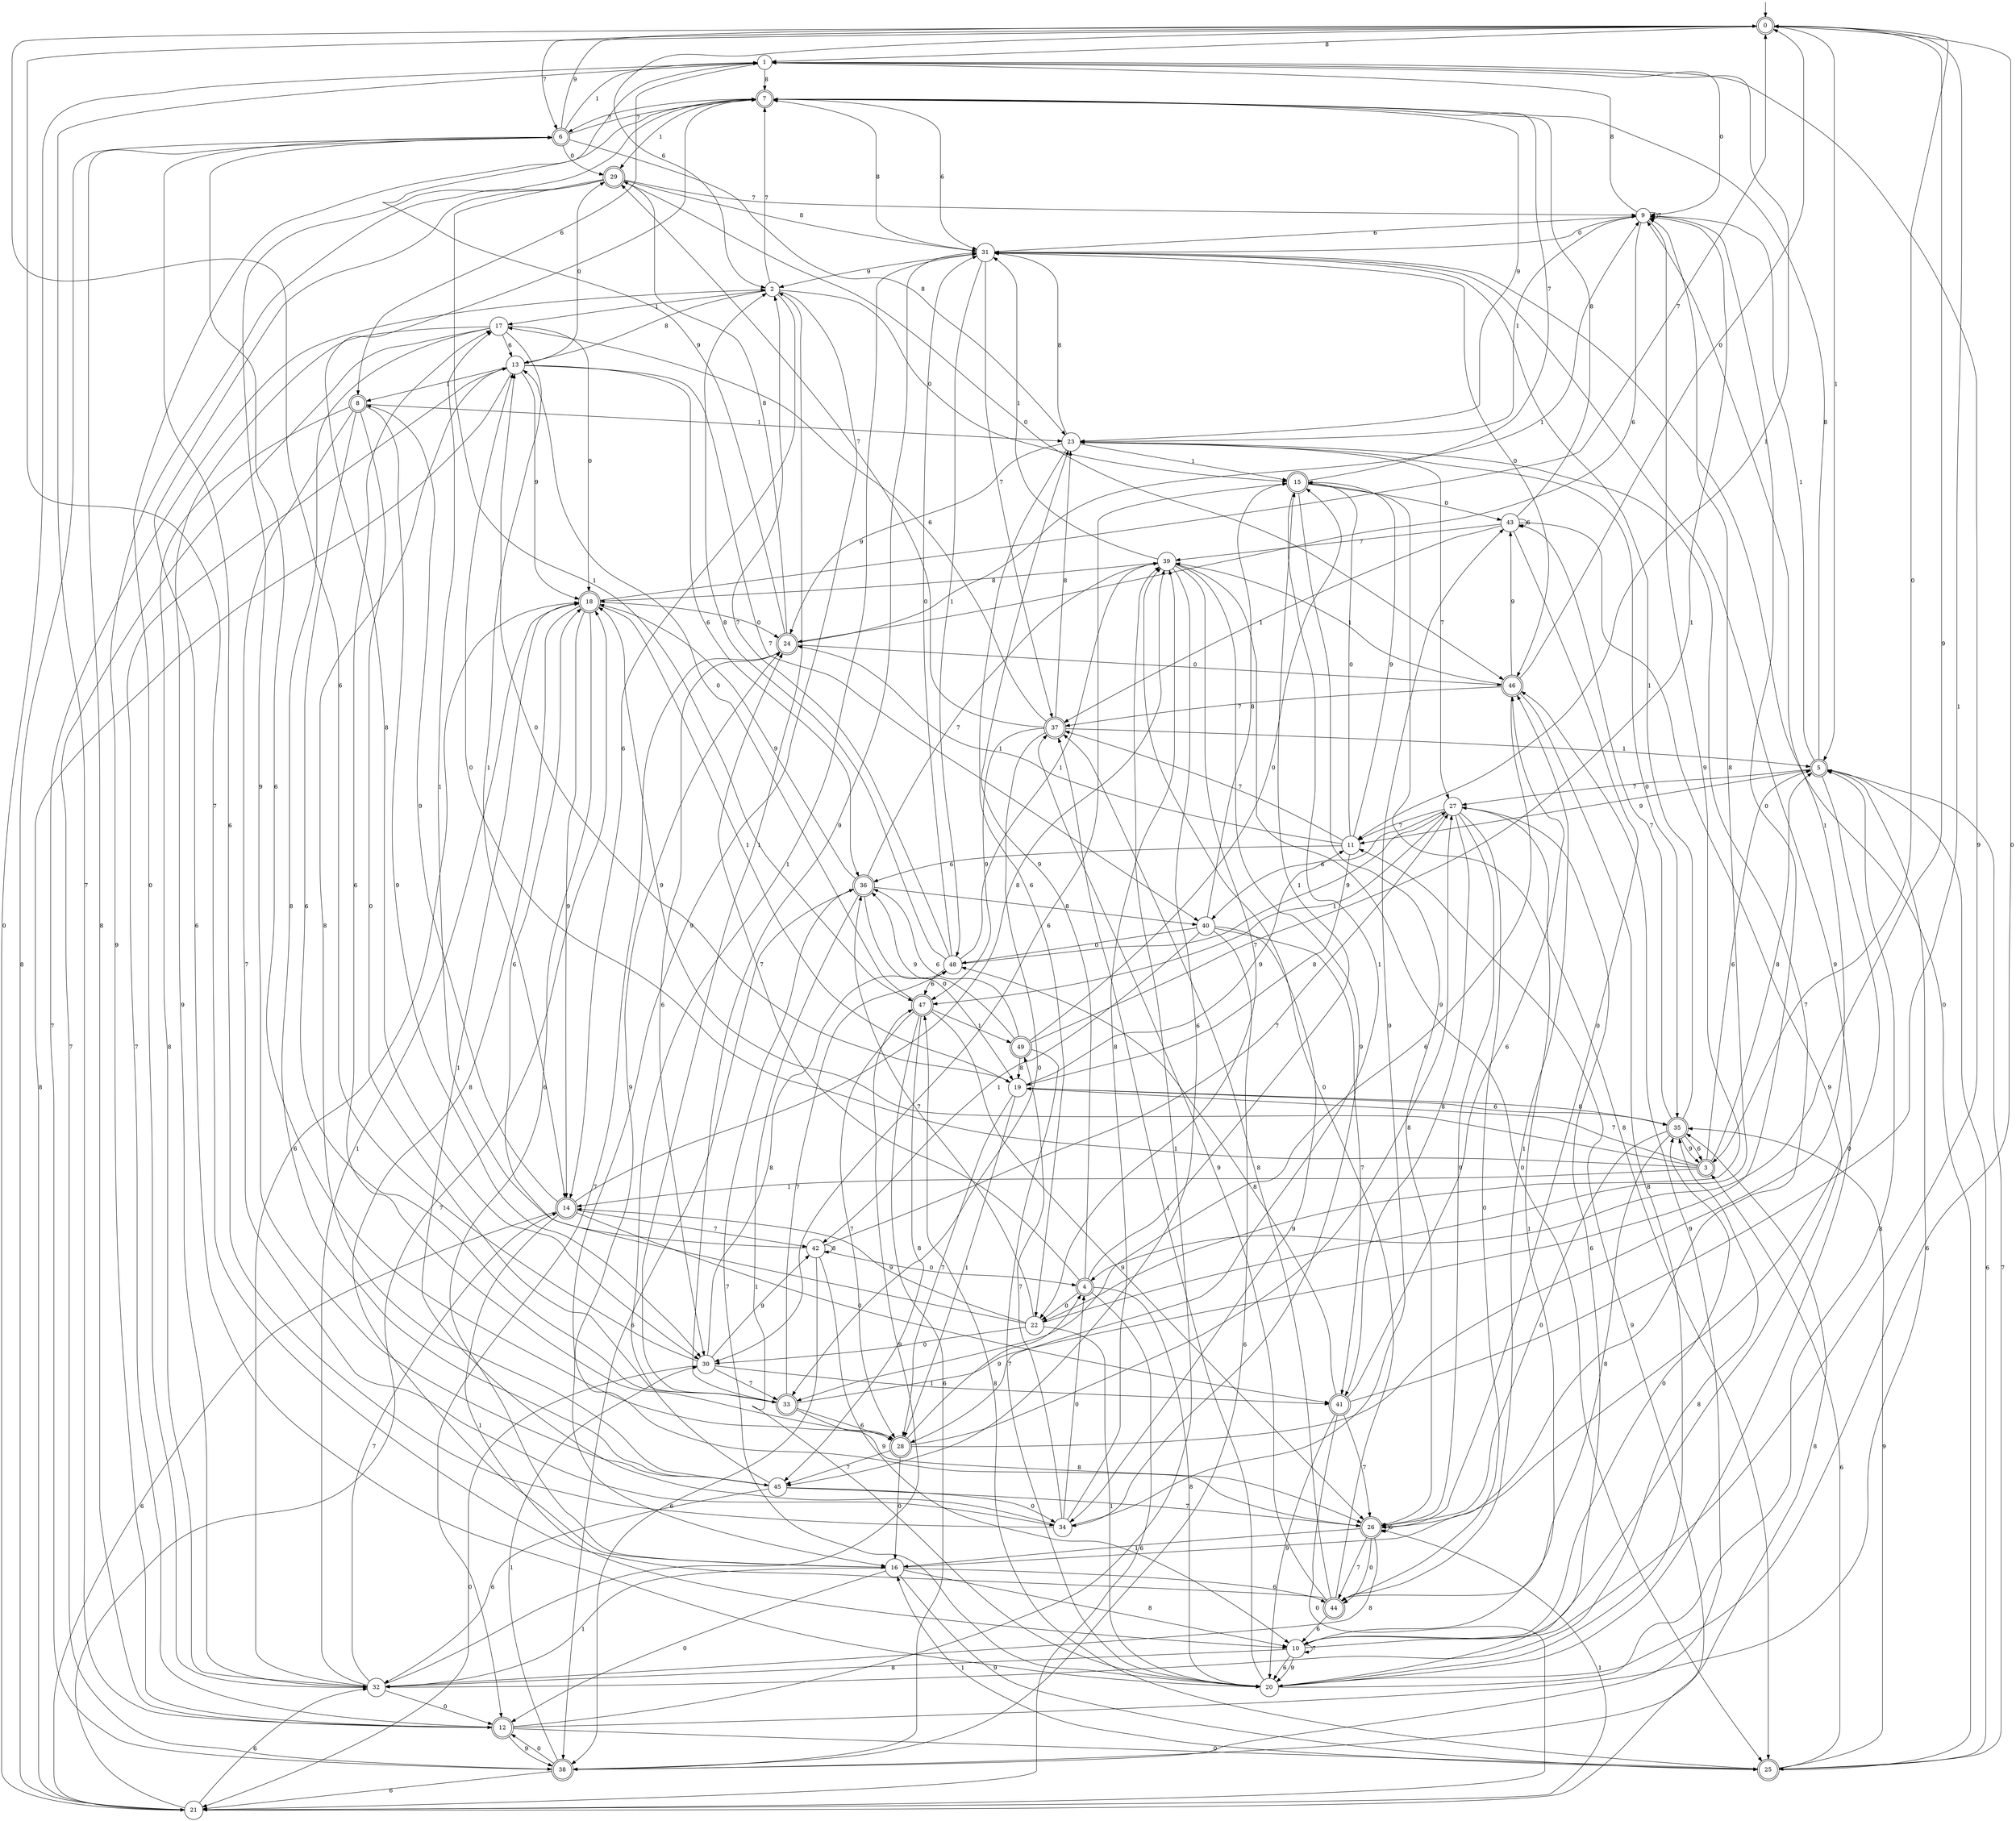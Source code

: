 digraph g {

	s0 [shape="doublecircle" label="0"];
	s1 [shape="circle" label="1"];
	s2 [shape="circle" label="2"];
	s3 [shape="doublecircle" label="3"];
	s4 [shape="doublecircle" label="4"];
	s5 [shape="doublecircle" label="5"];
	s6 [shape="doublecircle" label="6"];
	s7 [shape="doublecircle" label="7"];
	s8 [shape="doublecircle" label="8"];
	s9 [shape="circle" label="9"];
	s10 [shape="circle" label="10"];
	s11 [shape="circle" label="11"];
	s12 [shape="doublecircle" label="12"];
	s13 [shape="circle" label="13"];
	s14 [shape="doublecircle" label="14"];
	s15 [shape="doublecircle" label="15"];
	s16 [shape="circle" label="16"];
	s17 [shape="circle" label="17"];
	s18 [shape="doublecircle" label="18"];
	s19 [shape="circle" label="19"];
	s20 [shape="circle" label="20"];
	s21 [shape="circle" label="21"];
	s22 [shape="circle" label="22"];
	s23 [shape="circle" label="23"];
	s24 [shape="doublecircle" label="24"];
	s25 [shape="doublecircle" label="25"];
	s26 [shape="doublecircle" label="26"];
	s27 [shape="circle" label="27"];
	s28 [shape="doublecircle" label="28"];
	s29 [shape="doublecircle" label="29"];
	s30 [shape="circle" label="30"];
	s31 [shape="circle" label="31"];
	s32 [shape="circle" label="32"];
	s33 [shape="doublecircle" label="33"];
	s34 [shape="circle" label="34"];
	s35 [shape="doublecircle" label="35"];
	s36 [shape="doublecircle" label="36"];
	s37 [shape="doublecircle" label="37"];
	s38 [shape="doublecircle" label="38"];
	s39 [shape="circle" label="39"];
	s40 [shape="circle" label="40"];
	s41 [shape="doublecircle" label="41"];
	s42 [shape="circle" label="42"];
	s43 [shape="circle" label="43"];
	s44 [shape="doublecircle" label="44"];
	s45 [shape="circle" label="45"];
	s46 [shape="doublecircle" label="46"];
	s47 [shape="doublecircle" label="47"];
	s48 [shape="circle" label="48"];
	s49 [shape="doublecircle" label="49"];
	s0 -> s1 [label="8"];
	s0 -> s2 [label="6"];
	s0 -> s3 [label="0"];
	s0 -> s4 [label="9"];
	s0 -> s5 [label="1"];
	s0 -> s6 [label="7"];
	s1 -> s7 [label="8"];
	s1 -> s8 [label="6"];
	s1 -> s9 [label="0"];
	s1 -> s10 [label="9"];
	s1 -> s11 [label="1"];
	s1 -> s12 [label="7"];
	s2 -> s13 [label="8"];
	s2 -> s14 [label="6"];
	s2 -> s15 [label="0"];
	s2 -> s16 [label="9"];
	s2 -> s17 [label="1"];
	s2 -> s7 [label="7"];
	s3 -> s5 [label="8"];
	s3 -> s5 [label="6"];
	s3 -> s13 [label="0"];
	s3 -> s18 [label="9"];
	s3 -> s14 [label="1"];
	s3 -> s19 [label="7"];
	s4 -> s20 [label="8"];
	s4 -> s21 [label="6"];
	s4 -> s22 [label="0"];
	s4 -> s23 [label="9"];
	s4 -> s15 [label="1"];
	s4 -> s24 [label="7"];
	s5 -> s7 [label="8"];
	s5 -> s25 [label="6"];
	s5 -> s26 [label="0"];
	s5 -> s11 [label="9"];
	s5 -> s9 [label="1"];
	s5 -> s27 [label="7"];
	s6 -> s23 [label="8"];
	s6 -> s28 [label="6"];
	s6 -> s29 [label="0"];
	s6 -> s0 [label="9"];
	s6 -> s1 [label="1"];
	s6 -> s7 [label="7"];
	s7 -> s30 [label="8"];
	s7 -> s31 [label="6"];
	s7 -> s32 [label="0"];
	s7 -> s23 [label="9"];
	s7 -> s29 [label="1"];
	s7 -> s6 [label="7"];
	s8 -> s32 [label="8"];
	s8 -> s33 [label="6"];
	s8 -> s33 [label="0"];
	s8 -> s30 [label="9"];
	s8 -> s23 [label="1"];
	s8 -> s34 [label="7"];
	s9 -> s1 [label="8"];
	s9 -> s24 [label="6"];
	s9 -> s31 [label="0"];
	s9 -> s22 [label="9"];
	s9 -> s23 [label="1"];
	s9 -> s9 [label="7"];
	s10 -> s32 [label="8"];
	s10 -> s20 [label="6"];
	s10 -> s35 [label="0"];
	s10 -> s20 [label="9"];
	s10 -> s27 [label="1"];
	s10 -> s10 [label="7"];
	s11 -> s19 [label="8"];
	s11 -> s36 [label="6"];
	s11 -> s15 [label="0"];
	s11 -> s15 [label="9"];
	s11 -> s24 [label="1"];
	s11 -> s37 [label="7"];
	s12 -> s6 [label="8"];
	s12 -> s5 [label="6"];
	s12 -> s25 [label="0"];
	s12 -> s38 [label="9"];
	s12 -> s39 [label="1"];
	s12 -> s13 [label="7"];
	s13 -> s21 [label="8"];
	s13 -> s36 [label="6"];
	s13 -> s29 [label="0"];
	s13 -> s18 [label="9"];
	s13 -> s8 [label="1"];
	s13 -> s40 [label="7"];
	s14 -> s39 [label="8"];
	s14 -> s21 [label="6"];
	s14 -> s41 [label="0"];
	s14 -> s8 [label="9"];
	s14 -> s10 [label="1"];
	s14 -> s42 [label="7"];
	s15 -> s25 [label="8"];
	s15 -> s30 [label="6"];
	s15 -> s43 [label="0"];
	s15 -> s26 [label="9"];
	s15 -> s28 [label="1"];
	s15 -> s7 [label="7"];
	s16 -> s10 [label="8"];
	s16 -> s44 [label="6"];
	s16 -> s12 [label="0"];
	s16 -> s25 [label="9"];
	s16 -> s32 [label="1"];
	s16 -> s23 [label="7"];
	s17 -> s45 [label="8"];
	s17 -> s13 [label="6"];
	s17 -> s18 [label="0"];
	s17 -> s32 [label="9"];
	s17 -> s14 [label="1"];
	s17 -> s38 [label="7"];
	s18 -> s16 [label="8"];
	s18 -> s16 [label="6"];
	s18 -> s24 [label="0"];
	s18 -> s14 [label="9"];
	s18 -> s19 [label="1"];
	s18 -> s0 [label="7"];
	s19 -> s35 [label="8"];
	s19 -> s35 [label="6"];
	s19 -> s13 [label="0"];
	s19 -> s11 [label="9"];
	s19 -> s28 [label="1"];
	s19 -> s28 [label="7"];
	s20 -> s5 [label="8"];
	s20 -> s27 [label="6"];
	s20 -> s0 [label="0"];
	s20 -> s31 [label="9"];
	s20 -> s37 [label="1"];
	s20 -> s36 [label="7"];
	s21 -> s6 [label="8"];
	s21 -> s32 [label="6"];
	s21 -> s1 [label="0"];
	s21 -> s11 [label="9"];
	s21 -> s26 [label="1"];
	s21 -> s18 [label="7"];
	s22 -> s9 [label="8"];
	s22 -> s18 [label="6"];
	s22 -> s30 [label="0"];
	s22 -> s14 [label="9"];
	s22 -> s20 [label="1"];
	s22 -> s36 [label="7"];
	s23 -> s31 [label="8"];
	s23 -> s22 [label="6"];
	s23 -> s35 [label="0"];
	s23 -> s24 [label="9"];
	s23 -> s15 [label="1"];
	s23 -> s27 [label="7"];
	s24 -> s29 [label="8"];
	s24 -> s30 [label="6"];
	s24 -> s46 [label="0"];
	s24 -> s1 [label="9"];
	s24 -> s9 [label="1"];
	s24 -> s12 [label="7"];
	s25 -> s47 [label="8"];
	s25 -> s3 [label="6"];
	s25 -> s31 [label="0"];
	s25 -> s35 [label="9"];
	s25 -> s16 [label="1"];
	s25 -> s5 [label="7"];
	s26 -> s32 [label="8"];
	s26 -> s26 [label="6"];
	s26 -> s44 [label="0"];
	s26 -> s24 [label="9"];
	s26 -> s16 [label="1"];
	s26 -> s44 [label="7"];
	s27 -> s41 [label="8"];
	s27 -> s40 [label="6"];
	s27 -> s44 [label="0"];
	s27 -> s26 [label="9"];
	s27 -> s47 [label="1"];
	s27 -> s11 [label="7"];
	s28 -> s27 [label="8"];
	s28 -> s17 [label="6"];
	s28 -> s16 [label="0"];
	s28 -> s4 [label="9"];
	s28 -> s9 [label="1"];
	s28 -> s45 [label="7"];
	s29 -> s31 [label="8"];
	s29 -> s20 [label="6"];
	s29 -> s46 [label="0"];
	s29 -> s12 [label="9"];
	s29 -> s47 [label="1"];
	s29 -> s9 [label="7"];
	s30 -> s48 [label="8"];
	s30 -> s0 [label="6"];
	s30 -> s21 [label="0"];
	s30 -> s42 [label="9"];
	s30 -> s41 [label="1"];
	s30 -> s33 [label="7"];
	s31 -> s7 [label="8"];
	s31 -> s9 [label="6"];
	s31 -> s46 [label="0"];
	s31 -> s2 [label="9"];
	s31 -> s48 [label="1"];
	s31 -> s37 [label="7"];
	s32 -> s35 [label="8"];
	s32 -> s18 [label="6"];
	s32 -> s12 [label="0"];
	s32 -> s47 [label="9"];
	s32 -> s18 [label="1"];
	s32 -> s14 [label="7"];
	s33 -> s26 [label="8"];
	s33 -> s28 [label="6"];
	s33 -> s9 [label="0"];
	s33 -> s31 [label="9"];
	s33 -> s2 [label="1"];
	s33 -> s48 [label="7"];
	s34 -> s39 [label="8"];
	s34 -> s6 [label="6"];
	s34 -> s4 [label="0"];
	s34 -> s43 [label="9"];
	s34 -> s18 [label="1"];
	s34 -> s49 [label="7"];
	s35 -> s44 [label="8"];
	s35 -> s3 [label="6"];
	s35 -> s26 [label="0"];
	s35 -> s3 [label="9"];
	s35 -> s31 [label="1"];
	s35 -> s43 [label="7"];
	s36 -> s40 [label="8"];
	s36 -> s38 [label="6"];
	s36 -> s19 [label="0"];
	s36 -> s18 [label="9"];
	s36 -> s20 [label="1"];
	s36 -> s39 [label="7"];
	s37 -> s23 [label="8"];
	s37 -> s17 [label="6"];
	s37 -> s33 [label="0"];
	s37 -> s47 [label="9"];
	s37 -> s5 [label="1"];
	s37 -> s29 [label="7"];
	s38 -> s35 [label="8"];
	s38 -> s21 [label="6"];
	s38 -> s12 [label="0"];
	s38 -> s46 [label="9"];
	s38 -> s30 [label="1"];
	s38 -> s2 [label="7"];
	s39 -> s18 [label="8"];
	s39 -> s45 [label="6"];
	s39 -> s25 [label="0"];
	s39 -> s34 [label="9"];
	s39 -> s31 [label="1"];
	s39 -> s22 [label="7"];
	s40 -> s15 [label="8"];
	s40 -> s38 [label="6"];
	s40 -> s48 [label="0"];
	s40 -> s34 [label="9"];
	s40 -> s42 [label="1"];
	s40 -> s41 [label="7"];
	s41 -> s48 [label="8"];
	s41 -> s46 [label="6"];
	s41 -> s21 [label="0"];
	s41 -> s20 [label="9"];
	s41 -> s0 [label="1"];
	s41 -> s26 [label="7"];
	s42 -> s42 [label="8"];
	s42 -> s38 [label="6"];
	s42 -> s4 [label="0"];
	s42 -> s10 [label="9"];
	s42 -> s17 [label="1"];
	s42 -> s27 [label="7"];
	s43 -> s7 [label="8"];
	s43 -> s43 [label="6"];
	s43 -> s26 [label="0"];
	s43 -> s10 [label="9"];
	s43 -> s37 [label="1"];
	s43 -> s39 [label="7"];
	s44 -> s37 [label="8"];
	s44 -> s10 [label="6"];
	s44 -> s39 [label="0"];
	s44 -> s37 [label="9"];
	s44 -> s46 [label="1"];
	s44 -> s0 [label="7"];
	s45 -> s13 [label="8"];
	s45 -> s32 [label="6"];
	s45 -> s34 [label="0"];
	s45 -> s7 [label="9"];
	s45 -> s31 [label="1"];
	s45 -> s26 [label="7"];
	s46 -> s20 [label="8"];
	s46 -> s33 [label="6"];
	s46 -> s0 [label="0"];
	s46 -> s43 [label="9"];
	s46 -> s39 [label="1"];
	s46 -> s37 [label="7"];
	s47 -> s45 [label="8"];
	s47 -> s38 [label="6"];
	s47 -> s13 [label="0"];
	s47 -> s26 [label="9"];
	s47 -> s49 [label="1"];
	s47 -> s28 [label="7"];
	s48 -> s2 [label="8"];
	s48 -> s47 [label="6"];
	s48 -> s31 [label="0"];
	s48 -> s27 [label="9"];
	s48 -> s39 [label="1"];
	s48 -> s2 [label="7"];
	s49 -> s19 [label="8"];
	s49 -> s36 [label="6"];
	s49 -> s15 [label="0"];
	s49 -> s36 [label="9"];
	s49 -> s9 [label="1"];
	s49 -> s20 [label="7"];

__start0 [label="" shape="none" width="0" height="0"];
__start0 -> s0;

}
